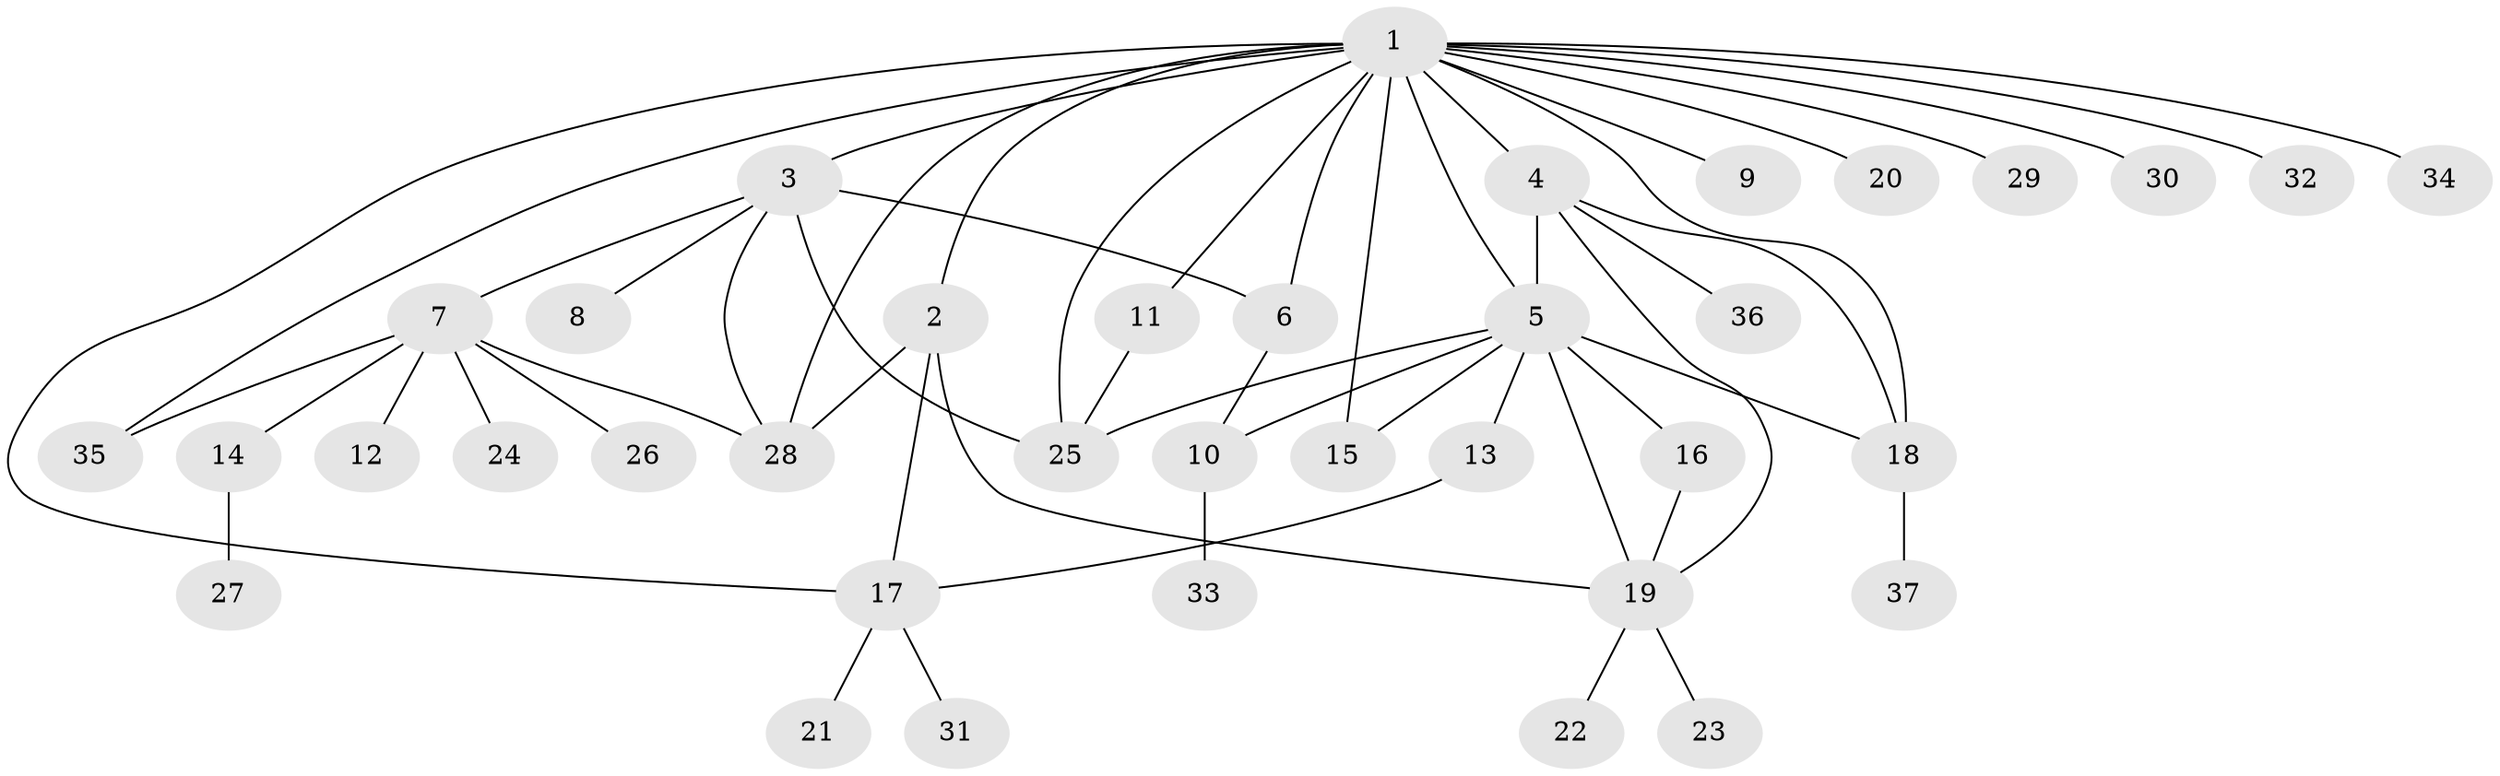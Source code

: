 // original degree distribution, {22: 0.013513513513513514, 5: 0.02702702702702703, 13: 0.013513513513513514, 2: 0.2702702702702703, 20: 0.013513513513513514, 9: 0.013513513513513514, 1: 0.5135135135135135, 3: 0.0945945945945946, 6: 0.013513513513513514, 7: 0.013513513513513514, 4: 0.013513513513513514}
// Generated by graph-tools (version 1.1) at 2025/35/03/09/25 02:35:23]
// undirected, 37 vertices, 54 edges
graph export_dot {
graph [start="1"]
  node [color=gray90,style=filled];
  1;
  2;
  3;
  4;
  5;
  6;
  7;
  8;
  9;
  10;
  11;
  12;
  13;
  14;
  15;
  16;
  17;
  18;
  19;
  20;
  21;
  22;
  23;
  24;
  25;
  26;
  27;
  28;
  29;
  30;
  31;
  32;
  33;
  34;
  35;
  36;
  37;
  1 -- 2 [weight=1.0];
  1 -- 3 [weight=1.0];
  1 -- 4 [weight=1.0];
  1 -- 5 [weight=1.0];
  1 -- 6 [weight=1.0];
  1 -- 9 [weight=1.0];
  1 -- 11 [weight=1.0];
  1 -- 15 [weight=1.0];
  1 -- 17 [weight=1.0];
  1 -- 18 [weight=1.0];
  1 -- 20 [weight=1.0];
  1 -- 25 [weight=1.0];
  1 -- 28 [weight=1.0];
  1 -- 29 [weight=1.0];
  1 -- 30 [weight=1.0];
  1 -- 32 [weight=1.0];
  1 -- 34 [weight=1.0];
  1 -- 35 [weight=1.0];
  2 -- 17 [weight=1.0];
  2 -- 19 [weight=1.0];
  2 -- 28 [weight=1.0];
  3 -- 6 [weight=7.0];
  3 -- 7 [weight=1.0];
  3 -- 8 [weight=1.0];
  3 -- 25 [weight=1.0];
  3 -- 28 [weight=1.0];
  4 -- 5 [weight=8.0];
  4 -- 18 [weight=1.0];
  4 -- 19 [weight=1.0];
  4 -- 36 [weight=1.0];
  5 -- 10 [weight=1.0];
  5 -- 13 [weight=1.0];
  5 -- 15 [weight=1.0];
  5 -- 16 [weight=1.0];
  5 -- 18 [weight=1.0];
  5 -- 19 [weight=1.0];
  5 -- 25 [weight=1.0];
  6 -- 10 [weight=1.0];
  7 -- 12 [weight=1.0];
  7 -- 14 [weight=1.0];
  7 -- 24 [weight=1.0];
  7 -- 26 [weight=1.0];
  7 -- 28 [weight=2.0];
  7 -- 35 [weight=1.0];
  10 -- 33 [weight=1.0];
  11 -- 25 [weight=1.0];
  13 -- 17 [weight=1.0];
  14 -- 27 [weight=1.0];
  16 -- 19 [weight=1.0];
  17 -- 21 [weight=1.0];
  17 -- 31 [weight=1.0];
  18 -- 37 [weight=1.0];
  19 -- 22 [weight=1.0];
  19 -- 23 [weight=1.0];
}
